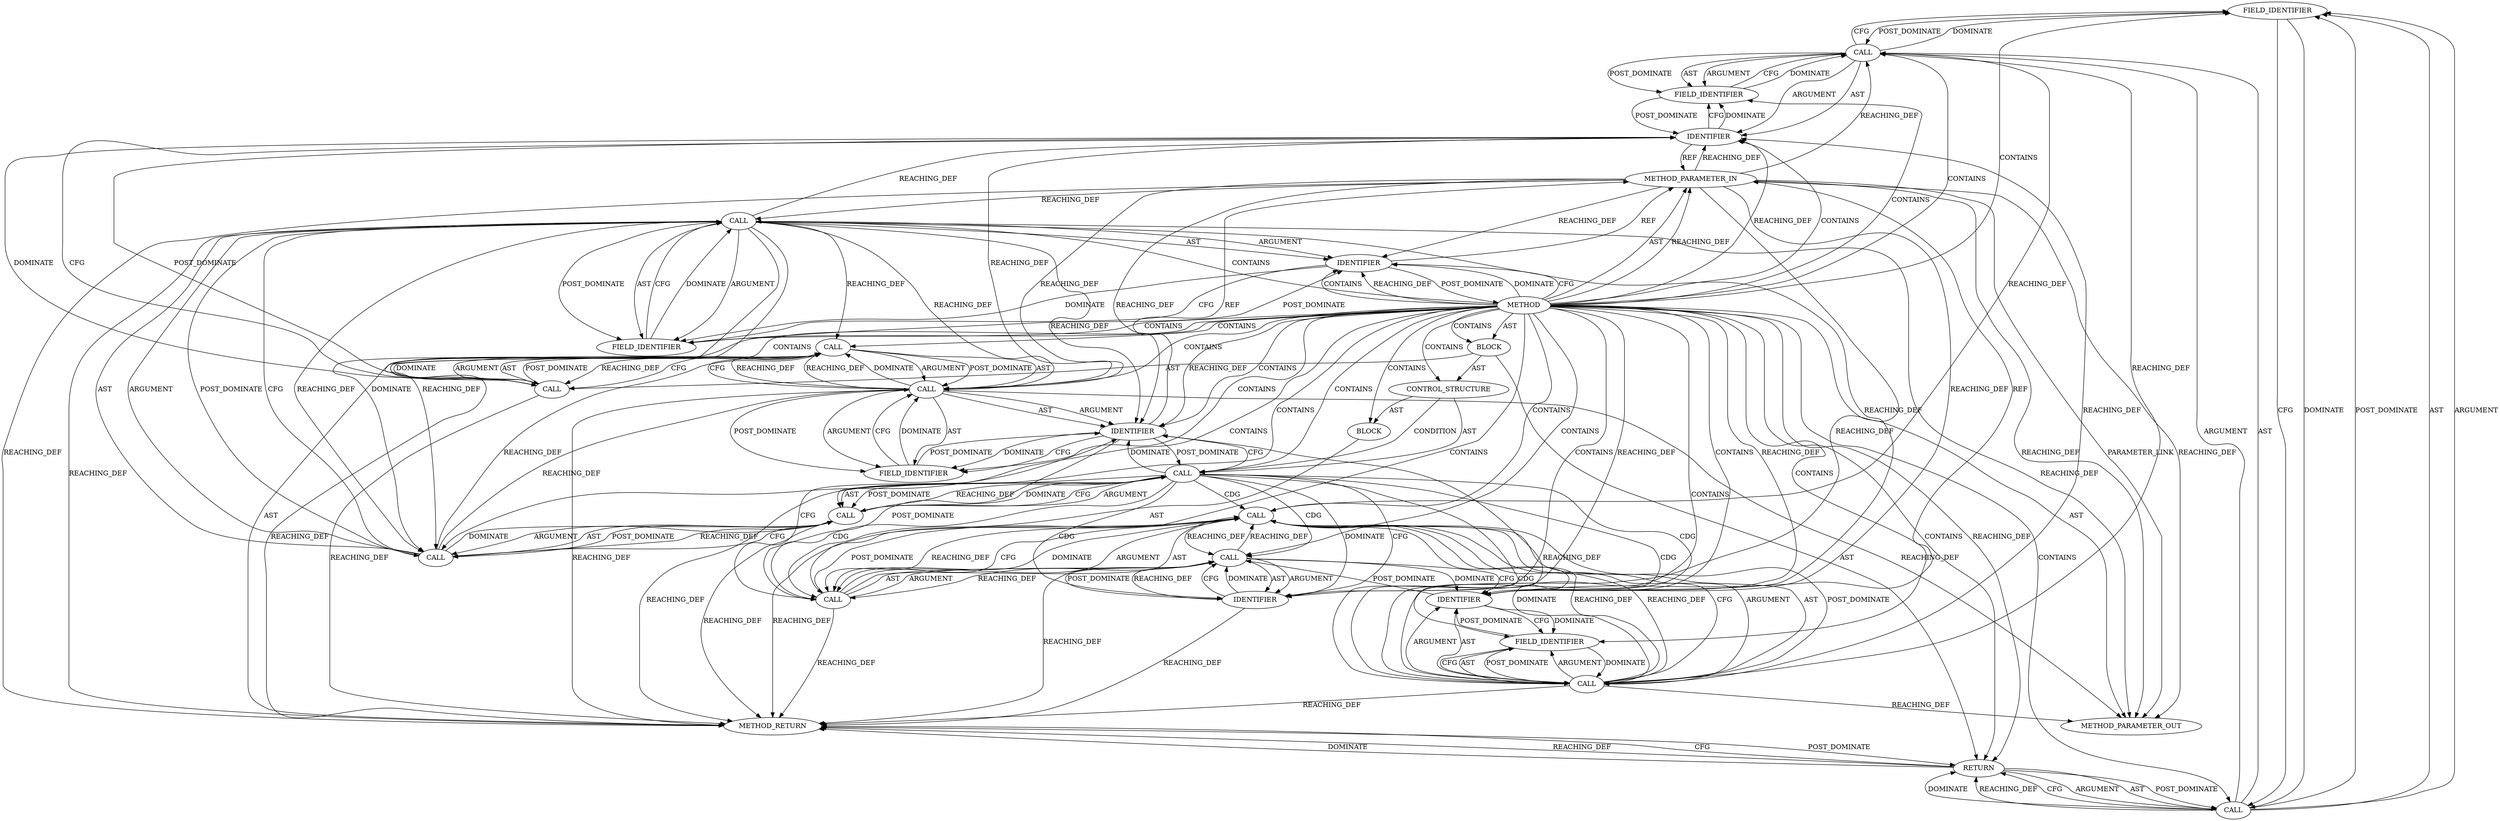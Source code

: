 digraph {
  11494 [label=FIELD_IDENTIFIER ORDER=2 ARGUMENT_INDEX=2 CODE="err" COLUMN_NUMBER=9 LINE_NUMBER=530 CANONICAL_NAME="err"]
  11480 [label=CALL ORDER=2 ARGUMENT_INDEX=2 CODE="&ctx->async_wait" COLUMN_NUMBER=33 METHOD_FULL_NAME="<operator>.addressOf" LINE_NUMBER=527 TYPE_FULL_NAME="<empty>" DISPATCH_TYPE="STATIC_DISPATCH" SIGNATURE="" NAME="<operator>.addressOf"]
  11485 [label=CALL ORDER=1 ARGUMENT_INDEX=1 CODE="&ctx->encrypt_pending" COLUMN_NUMBER=13 METHOD_FULL_NAME="<operator>.addressOf" LINE_NUMBER=528 TYPE_FULL_NAME="<empty>" DISPATCH_TYPE="STATIC_DISPATCH" SIGNATURE="" NAME="<operator>.addressOf"]
  11467 [label=METHOD_PARAMETER_IN ORDER=1 CODE="struct tls_sw_context_tx *ctx" IS_VARIADIC=false COLUMN_NUMBER=35 LINE_NUMBER=524 TYPE_FULL_NAME="tls_sw_context_tx*" EVALUATION_STRATEGY="BY_VALUE" INDEX=1 NAME="ctx"]
  11470 [label=CALL ORDER=1 ARGUMENT_INDEX=-1 CODE="!atomic_dec_and_test(&ctx->encrypt_pending)" COLUMN_NUMBER=6 METHOD_FULL_NAME="<operator>.logicalNot" LINE_NUMBER=526 TYPE_FULL_NAME="<empty>" DISPATCH_TYPE="STATIC_DISPATCH" SIGNATURE="" NAME="<operator>.logicalNot"]
  11472 [label=CALL ORDER=1 ARGUMENT_INDEX=1 CODE="&ctx->encrypt_pending" COLUMN_NUMBER=27 METHOD_FULL_NAME="<operator>.addressOf" LINE_NUMBER=526 TYPE_FULL_NAME="<empty>" DISPATCH_TYPE="STATIC_DISPATCH" SIGNATURE="" NAME="<operator>.addressOf"]
  11476 [label=BLOCK ORDER=2 ARGUMENT_INDEX=-1 CODE="<empty>" COLUMN_NUMBER=3 LINE_NUMBER=527 TYPE_FULL_NAME="void"]
  11478 [label=CALL ORDER=1 ARGUMENT_INDEX=1 CODE="-EINPROGRESS" COLUMN_NUMBER=19 METHOD_FULL_NAME="<operator>.minus" LINE_NUMBER=527 TYPE_FULL_NAME="<empty>" DISPATCH_TYPE="STATIC_DISPATCH" SIGNATURE="" NAME="<operator>.minus"]
  21583 [label=METHOD_PARAMETER_OUT ORDER=1 CODE="struct tls_sw_context_tx *ctx" IS_VARIADIC=false COLUMN_NUMBER=35 LINE_NUMBER=524 TYPE_FULL_NAME="tls_sw_context_tx*" EVALUATION_STRATEGY="BY_VALUE" INDEX=1 NAME="ctx"]
  11473 [label=CALL ORDER=1 ARGUMENT_INDEX=1 CODE="ctx->encrypt_pending" COLUMN_NUMBER=28 METHOD_FULL_NAME="<operator>.indirectFieldAccess" LINE_NUMBER=526 TYPE_FULL_NAME="<empty>" DISPATCH_TYPE="STATIC_DISPATCH" SIGNATURE="" NAME="<operator>.indirectFieldAccess"]
  11474 [label=IDENTIFIER ORDER=1 ARGUMENT_INDEX=1 CODE="ctx" COLUMN_NUMBER=28 LINE_NUMBER=526 TYPE_FULL_NAME="tls_sw_context_tx*" NAME="ctx"]
  11471 [label=CALL ORDER=1 ARGUMENT_INDEX=1 CODE="atomic_dec_and_test(&ctx->encrypt_pending)" COLUMN_NUMBER=7 METHOD_FULL_NAME="atomic_dec_and_test" LINE_NUMBER=526 TYPE_FULL_NAME="<empty>" DISPATCH_TYPE="STATIC_DISPATCH" SIGNATURE="" NAME="atomic_dec_and_test"]
  11477 [label=CALL ORDER=1 ARGUMENT_INDEX=1 CODE="crypto_wait_req(-EINPROGRESS, &ctx->async_wait)" COLUMN_NUMBER=3 METHOD_FULL_NAME="crypto_wait_req" LINE_NUMBER=527 TYPE_FULL_NAME="<empty>" DISPATCH_TYPE="STATIC_DISPATCH" SIGNATURE="" NAME="crypto_wait_req"]
  11489 [label=RETURN ORDER=3 ARGUMENT_INDEX=-1 CODE="return ctx->async_wait.err;" COLUMN_NUMBER=2 LINE_NUMBER=530]
  11469 [label=CONTROL_STRUCTURE CONTROL_STRUCTURE_TYPE="IF" ORDER=1 PARSER_TYPE_NAME="CASTIfStatement" ARGUMENT_INDEX=-1 CODE="if (!atomic_dec_and_test(&ctx->encrypt_pending))" COLUMN_NUMBER=2 LINE_NUMBER=526]
  11486 [label=CALL ORDER=1 ARGUMENT_INDEX=1 CODE="ctx->encrypt_pending" COLUMN_NUMBER=14 METHOD_FULL_NAME="<operator>.indirectFieldAccess" LINE_NUMBER=528 TYPE_FULL_NAME="<empty>" DISPATCH_TYPE="STATIC_DISPATCH" SIGNATURE="" NAME="<operator>.indirectFieldAccess"]
  11491 [label=CALL ORDER=1 ARGUMENT_INDEX=1 CODE="ctx->async_wait" COLUMN_NUMBER=9 METHOD_FULL_NAME="<operator>.indirectFieldAccess" LINE_NUMBER=530 TYPE_FULL_NAME="<empty>" DISPATCH_TYPE="STATIC_DISPATCH" SIGNATURE="" NAME="<operator>.indirectFieldAccess"]
  11475 [label=FIELD_IDENTIFIER ORDER=2 ARGUMENT_INDEX=2 CODE="encrypt_pending" COLUMN_NUMBER=28 LINE_NUMBER=526 CANONICAL_NAME="encrypt_pending"]
  11482 [label=IDENTIFIER ORDER=1 ARGUMENT_INDEX=1 CODE="ctx" COLUMN_NUMBER=34 LINE_NUMBER=527 TYPE_FULL_NAME="tls_sw_context_tx*" NAME="ctx"]
  11468 [label=BLOCK ORDER=2 ARGUMENT_INDEX=-1 CODE="{
	if (!atomic_dec_and_test(&ctx->encrypt_pending))
		crypto_wait_req(-EINPROGRESS, &ctx->async_wait);
	atomic_inc(&ctx->encrypt_pending);

	return ctx->async_wait.err;
}" COLUMN_NUMBER=1 LINE_NUMBER=525 TYPE_FULL_NAME="void"]
  11483 [label=FIELD_IDENTIFIER ORDER=2 ARGUMENT_INDEX=2 CODE="async_wait" COLUMN_NUMBER=34 LINE_NUMBER=527 CANONICAL_NAME="async_wait"]
  11488 [label=FIELD_IDENTIFIER ORDER=2 ARGUMENT_INDEX=2 CODE="encrypt_pending" COLUMN_NUMBER=14 LINE_NUMBER=528 CANONICAL_NAME="encrypt_pending"]
  11495 [label=METHOD_RETURN ORDER=3 CODE="RET" COLUMN_NUMBER=1 LINE_NUMBER=524 TYPE_FULL_NAME="int" EVALUATION_STRATEGY="BY_VALUE"]
  11481 [label=CALL ORDER=1 ARGUMENT_INDEX=1 CODE="ctx->async_wait" COLUMN_NUMBER=34 METHOD_FULL_NAME="<operator>.indirectFieldAccess" LINE_NUMBER=527 TYPE_FULL_NAME="<empty>" DISPATCH_TYPE="STATIC_DISPATCH" SIGNATURE="" NAME="<operator>.indirectFieldAccess"]
  11466 [label=METHOD COLUMN_NUMBER=1 LINE_NUMBER=524 COLUMN_NUMBER_END=1 IS_EXTERNAL=false SIGNATURE="int tls_encrypt_async_wait (tls_sw_context_tx*)" NAME="tls_encrypt_async_wait" AST_PARENT_TYPE="TYPE_DECL" AST_PARENT_FULL_NAME="tls_sw.c:<global>" ORDER=19 CODE="static int tls_encrypt_async_wait(struct tls_sw_context_tx *ctx)
{
	if (!atomic_dec_and_test(&ctx->encrypt_pending))
		crypto_wait_req(-EINPROGRESS, &ctx->async_wait);
	atomic_inc(&ctx->encrypt_pending);

	return ctx->async_wait.err;
}" FULL_NAME="tls_encrypt_async_wait" LINE_NUMBER_END=531 FILENAME="tls_sw.c"]
  11492 [label=IDENTIFIER ORDER=1 ARGUMENT_INDEX=1 CODE="ctx" COLUMN_NUMBER=9 LINE_NUMBER=530 TYPE_FULL_NAME="tls_sw_context_tx*" NAME="ctx"]
  11484 [label=CALL ORDER=2 ARGUMENT_INDEX=-1 CODE="atomic_inc(&ctx->encrypt_pending)" COLUMN_NUMBER=2 METHOD_FULL_NAME="atomic_inc" LINE_NUMBER=528 TYPE_FULL_NAME="<empty>" DISPATCH_TYPE="STATIC_DISPATCH" SIGNATURE="" NAME="atomic_inc"]
  11487 [label=IDENTIFIER ORDER=1 ARGUMENT_INDEX=1 CODE="ctx" COLUMN_NUMBER=14 LINE_NUMBER=528 TYPE_FULL_NAME="tls_sw_context_tx*" NAME="ctx"]
  11493 [label=FIELD_IDENTIFIER ORDER=2 ARGUMENT_INDEX=2 CODE="async_wait" COLUMN_NUMBER=9 LINE_NUMBER=530 CANONICAL_NAME="async_wait"]
  11479 [label=IDENTIFIER ORDER=1 ARGUMENT_INDEX=1 CODE="EINPROGRESS" COLUMN_NUMBER=20 LINE_NUMBER=527 TYPE_FULL_NAME="ANY" NAME="EINPROGRESS"]
  11490 [label=CALL ORDER=1 ARGUMENT_INDEX=-1 CODE="ctx->async_wait.err" COLUMN_NUMBER=9 METHOD_FULL_NAME="<operator>.fieldAccess" LINE_NUMBER=530 TYPE_FULL_NAME="<empty>" DISPATCH_TYPE="STATIC_DISPATCH" SIGNATURE="" NAME="<operator>.fieldAccess"]
  11480 -> 11481 [label=ARGUMENT ]
  11472 -> 11473 [label=AST ]
  11470 -> 11482 [label=CDG ]
  11470 -> 11487 [label=CFG ]
  11482 -> 11483 [label=CFG ]
  11476 -> 11477 [label=AST ]
  11466 -> 11489 [label=REACHING_DEF VARIABLE=""]
  11485 -> 11484 [label=REACHING_DEF VARIABLE="&ctx->encrypt_pending"]
  11489 -> 11490 [label=ARGUMENT ]
  11470 -> 11487 [label=DOMINATE ]
  11470 -> 11481 [label=CDG ]
  11466 -> 11474 [label=DOMINATE ]
  11481 -> 11482 [label=ARGUMENT ]
  11467 -> 11474 [label=REACHING_DEF VARIABLE="ctx"]
  11472 -> 11471 [label=REACHING_DEF VARIABLE="&ctx->encrypt_pending"]
  11466 -> 11468 [label=CONTAINS ]
  11480 -> 11478 [label=REACHING_DEF VARIABLE="&ctx->async_wait"]
  11493 -> 11492 [label=POST_DOMINATE ]
  11492 -> 11484 [label=POST_DOMINATE ]
  11481 -> 11483 [label=AST ]
  11471 -> 11472 [label=POST_DOMINATE ]
  11479 -> 11478 [label=REACHING_DEF VARIABLE="EINPROGRESS"]
  11488 -> 11487 [label=POST_DOMINATE ]
  11468 -> 11489 [label=AST ]
  11466 -> 11482 [label=REACHING_DEF VARIABLE=""]
  11484 -> 11492 [label=CFG ]
  11483 -> 11481 [label=DOMINATE ]
  11491 -> 11493 [label=POST_DOMINATE ]
  11486 -> 11488 [label=AST ]
  11466 -> 11487 [label=CONTAINS ]
  11489 -> 11495 [label=DOMINATE ]
  11478 -> 11495 [label=REACHING_DEF VARIABLE="-EINPROGRESS"]
  11486 -> 11495 [label=REACHING_DEF VARIABLE="ctx->encrypt_pending"]
  11486 -> 21583 [label=REACHING_DEF VARIABLE="ctx->encrypt_pending"]
  11490 -> 11494 [label=POST_DOMINATE ]
  11477 -> 11480 [label=ARGUMENT ]
  11467 -> 11486 [label=REACHING_DEF VARIABLE="ctx"]
  11489 -> 11490 [label=AST ]
  11470 -> 11477 [label=CDG ]
  11483 -> 11481 [label=CFG ]
  11466 -> 11484 [label=CONTAINS ]
  11467 -> 11481 [label=REACHING_DEF VARIABLE="ctx"]
  11467 -> 11482 [label=REACHING_DEF VARIABLE="ctx"]
  11494 -> 11490 [label=CFG ]
  11474 -> 11475 [label=DOMINATE ]
  11485 -> 11484 [label=CFG ]
  11492 -> 11493 [label=CFG ]
  11487 -> 11467 [label=REF ]
  11494 -> 11491 [label=POST_DOMINATE ]
  11466 -> 11490 [label=CONTAINS ]
  11466 -> 11474 [label=CFG ]
  11466 -> 11495 [label=AST ]
  11479 -> 11478 [label=CFG ]
  11466 -> 11483 [label=CONTAINS ]
  11473 -> 11475 [label=ARGUMENT ]
  11488 -> 11486 [label=CFG ]
  11473 -> 11472 [label=CFG ]
  11470 -> 11479 [label=CFG ]
  11481 -> 11492 [label=REACHING_DEF VARIABLE="ctx->async_wait"]
  11466 -> 11479 [label=REACHING_DEF VARIABLE=""]
  11466 -> 11473 [label=CONTAINS ]
  11467 -> 11492 [label=REACHING_DEF VARIABLE="ctx"]
  11481 -> 11483 [label=POST_DOMINATE ]
  11466 -> 11492 [label=REACHING_DEF VARIABLE=""]
  11481 -> 11483 [label=ARGUMENT ]
  11470 -> 11478 [label=CDG ]
  11466 -> 11477 [label=CONTAINS ]
  11466 -> 11469 [label=CONTAINS ]
  11485 -> 11484 [label=DOMINATE ]
  11473 -> 11485 [label=REACHING_DEF VARIABLE="ctx->encrypt_pending"]
  11466 -> 11487 [label=REACHING_DEF VARIABLE=""]
  11485 -> 11486 [label=ARGUMENT ]
  11493 -> 11491 [label=CFG ]
  11490 -> 11494 [label=AST ]
  11481 -> 11480 [label=DOMINATE ]
  11473 -> 11487 [label=REACHING_DEF VARIABLE="ctx->encrypt_pending"]
  11475 -> 11473 [label=CFG ]
  11481 -> 11480 [label=REACHING_DEF VARIABLE="ctx->async_wait"]
  11481 -> 11480 [label=REACHING_DEF VARIABLE="ctx->async_wait"]
  11495 -> 11489 [label=POST_DOMINATE ]
  11469 -> 11470 [label=CONDITION ]
  11478 -> 11479 [label=AST ]
  11478 -> 11479 [label=ARGUMENT ]
  11466 -> 11472 [label=CONTAINS ]
  11473 -> 11472 [label=DOMINATE ]
  11492 -> 11467 [label=REF ]
  11486 -> 11492 [label=REACHING_DEF VARIABLE="ctx->encrypt_pending"]
  11466 -> 11486 [label=CONTAINS ]
  11481 -> 11482 [label=AST ]
  11467 -> 11491 [label=REACHING_DEF VARIABLE="ctx"]
  11490 -> 11489 [label=DOMINATE ]
  11468 -> 11469 [label=AST ]
  11466 -> 21583 [label=AST ]
  11486 -> 11487 [label=AST ]
  11470 -> 11471 [label=ARGUMENT ]
  11483 -> 11482 [label=POST_DOMINATE ]
  11479 -> 11495 [label=REACHING_DEF VARIABLE="EINPROGRESS"]
  11467 -> 21583 [label=REACHING_DEF VARIABLE="ctx"]
  11467 -> 21583 [label=REACHING_DEF VARIABLE="ctx"]
  11466 -> 11470 [label=CONTAINS ]
  11473 -> 11492 [label=REACHING_DEF VARIABLE="ctx->encrypt_pending"]
  11487 -> 11488 [label=DOMINATE ]
  11474 -> 11475 [label=CFG ]
  11472 -> 11473 [label=ARGUMENT ]
  11486 -> 11488 [label=POST_DOMINATE ]
  11477 -> 11487 [label=CFG ]
  11491 -> 11492 [label=ARGUMENT ]
  11466 -> 11494 [label=CONTAINS ]
  11481 -> 11480 [label=CFG ]
  11466 -> 11482 [label=CONTAINS ]
  11473 -> 11486 [label=REACHING_DEF VARIABLE="ctx->encrypt_pending"]
  11466 -> 11474 [label=CONTAINS ]
  11466 -> 11471 [label=CONTAINS ]
  11485 -> 11486 [label=POST_DOMINATE ]
  11467 -> 11473 [label=REACHING_DEF VARIABLE="ctx"]
  11480 -> 11495 [label=REACHING_DEF VARIABLE="&ctx->async_wait"]
  11467 -> 11495 [label=REACHING_DEF VARIABLE="ctx"]
  11486 -> 11485 [label=CFG ]
  11466 -> 11493 [label=CONTAINS ]
  11486 -> 11485 [label=REACHING_DEF VARIABLE="ctx->encrypt_pending"]
  11486 -> 11485 [label=REACHING_DEF VARIABLE="ctx->encrypt_pending"]
  11480 -> 11477 [label=DOMINATE ]
  11480 -> 11491 [label=REACHING_DEF VARIABLE="&ctx->async_wait"]
  11466 -> 11467 [label=AST ]
  11477 -> 11480 [label=AST ]
  11492 -> 11493 [label=DOMINATE ]
  11481 -> 11487 [label=REACHING_DEF VARIABLE="ctx->async_wait"]
  11487 -> 11470 [label=POST_DOMINATE ]
  11466 -> 11467 [label=REACHING_DEF VARIABLE=""]
  11478 -> 11482 [label=DOMINATE ]
  11490 -> 11491 [label=ARGUMENT ]
  11479 -> 11478 [label=DOMINATE ]
  11473 -> 11482 [label=REACHING_DEF VARIABLE="ctx->encrypt_pending"]
  11471 -> 11470 [label=REACHING_DEF VARIABLE="atomic_dec_and_test(&ctx->encrypt_pending)"]
  11471 -> 11472 [label=ARGUMENT ]
  11466 -> 11485 [label=CONTAINS ]
  11470 -> 11479 [label=CDG ]
  11466 -> 11491 [label=CONTAINS ]
  11466 -> 11492 [label=CONTAINS ]
  11470 -> 11480 [label=CDG ]
  11482 -> 11478 [label=POST_DOMINATE ]
  11473 -> 11475 [label=POST_DOMINATE ]
  11474 -> 11467 [label=REF ]
  11484 -> 11495 [label=REACHING_DEF VARIABLE="atomic_inc(&ctx->encrypt_pending)"]
  11490 -> 11491 [label=AST ]
  11477 -> 11480 [label=POST_DOMINATE ]
  11473 -> 11474 [label=AST ]
  11466 -> 11488 [label=CONTAINS ]
  11469 -> 11476 [label=AST ]
  11471 -> 11470 [label=DOMINATE ]
  11470 -> 11471 [label=AST ]
  11470 -> 11495 [label=REACHING_DEF VARIABLE="!atomic_dec_and_test(&ctx->encrypt_pending)"]
  11484 -> 11485 [label=AST ]
  11470 -> 11479 [label=DOMINATE ]
  11490 -> 11489 [label=REACHING_DEF VARIABLE="ctx->async_wait.err"]
  11480 -> 11477 [label=REACHING_DEF VARIABLE="&ctx->async_wait"]
  11467 -> 21583 [label=PARAMETER_LINK ]
  11482 -> 11483 [label=DOMINATE ]
  11487 -> 11477 [label=POST_DOMINATE ]
  11478 -> 11479 [label=POST_DOMINATE ]
  11473 -> 21583 [label=REACHING_DEF VARIABLE="ctx->encrypt_pending"]
  11470 -> 11471 [label=POST_DOMINATE ]
  11486 -> 11485 [label=DOMINATE ]
  11472 -> 11471 [label=CFG ]
  11491 -> 11493 [label=AST ]
  11477 -> 11495 [label=REACHING_DEF VARIABLE="crypto_wait_req(-EINPROGRESS, &ctx->async_wait)"]
  11489 -> 11490 [label=POST_DOMINATE ]
  11477 -> 11478 [label=AST ]
  11478 -> 11477 [label=REACHING_DEF VARIABLE="-EINPROGRESS"]
  11487 -> 11488 [label=CFG ]
  11472 -> 11471 [label=DOMINATE ]
  11477 -> 11478 [label=ARGUMENT ]
  11469 -> 11470 [label=AST ]
  11486 -> 11488 [label=ARGUMENT ]
  11472 -> 11486 [label=REACHING_DEF VARIABLE="&ctx->encrypt_pending"]
  11481 -> 11491 [label=REACHING_DEF VARIABLE="ctx->async_wait"]
  11480 -> 11477 [label=CFG ]
  11466 -> 11478 [label=CONTAINS ]
  11490 -> 11489 [label=CFG ]
  11486 -> 11487 [label=ARGUMENT ]
  11470 -> 11483 [label=CDG ]
  11471 -> 11472 [label=AST ]
  11489 -> 11495 [label=REACHING_DEF VARIABLE="<RET>"]
  11478 -> 11482 [label=CFG ]
  11472 -> 11485 [label=REACHING_DEF VARIABLE="&ctx->encrypt_pending"]
  11466 -> 11476 [label=CONTAINS ]
  11491 -> 11494 [label=DOMINATE ]
  11466 -> 11489 [label=CONTAINS ]
  11468 -> 11484 [label=AST ]
  11471 -> 11495 [label=REACHING_DEF VARIABLE="atomic_dec_and_test(&ctx->encrypt_pending)"]
  11466 -> 11474 [label=REACHING_DEF VARIABLE=""]
  11472 -> 11473 [label=POST_DOMINATE ]
  11480 -> 11481 [label=AST ]
  11485 -> 11486 [label=AST ]
  11475 -> 11473 [label=DOMINATE ]
  11484 -> 11485 [label=POST_DOMINATE ]
  11490 -> 11494 [label=ARGUMENT ]
  11466 -> 11475 [label=CONTAINS ]
  11473 -> 11495 [label=REACHING_DEF VARIABLE="ctx->encrypt_pending"]
  11481 -> 11495 [label=REACHING_DEF VARIABLE="ctx->async_wait"]
  11480 -> 11481 [label=POST_DOMINATE ]
  11466 -> 11479 [label=CONTAINS ]
  11466 -> 11480 [label=CONTAINS ]
  11474 -> 11466 [label=POST_DOMINATE ]
  11473 -> 11475 [label=AST ]
  11473 -> 11474 [label=ARGUMENT ]
  11482 -> 11467 [label=REF ]
  11491 -> 11492 [label=AST ]
  11489 -> 11495 [label=CFG ]
  11488 -> 11486 [label=DOMINATE ]
  11491 -> 11494 [label=CFG ]
  11484 -> 11492 [label=DOMINATE ]
  11475 -> 11474 [label=POST_DOMINATE ]
  11466 -> 11468 [label=AST ]
  11491 -> 11493 [label=ARGUMENT ]
  11484 -> 11485 [label=ARGUMENT ]
  11473 -> 11472 [label=REACHING_DEF VARIABLE="ctx->encrypt_pending"]
  11473 -> 11472 [label=REACHING_DEF VARIABLE="ctx->encrypt_pending"]
  11485 -> 11495 [label=REACHING_DEF VARIABLE="&ctx->encrypt_pending"]
  11494 -> 11490 [label=DOMINATE ]
  11466 -> 11481 [label=CONTAINS ]
  11493 -> 11491 [label=DOMINATE ]
  11471 -> 11470 [label=CFG ]
  11478 -> 11480 [label=REACHING_DEF VARIABLE="-EINPROGRESS"]
  11481 -> 21583 [label=REACHING_DEF VARIABLE="ctx->async_wait"]
  11467 -> 11487 [label=REACHING_DEF VARIABLE="ctx"]
}

